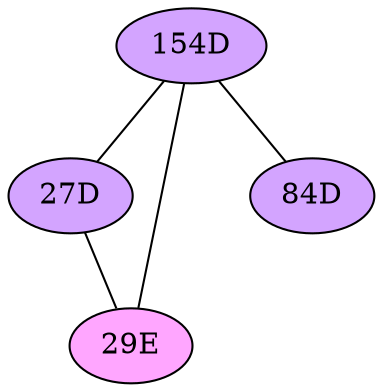 // The Round Table
graph {
	"154D" [fillcolor="#D3A4FF" style=radial]
	"27D" [fillcolor="#D3A4FF" style=radial]
	"154D" -- "27D" [penwidth=1]
	"154D" [fillcolor="#D3A4FF" style=radial]
	"29E" [fillcolor="#FFA6FF" style=radial]
	"154D" -- "29E" [penwidth=1]
	"154D" [fillcolor="#D3A4FF" style=radial]
	"84D" [fillcolor="#D3A4FF" style=radial]
	"154D" -- "84D" [penwidth=1]
	"27D" [fillcolor="#D3A4FF" style=radial]
	"29E" [fillcolor="#FFA6FF" style=radial]
	"27D" -- "29E" [penwidth=1]
}
